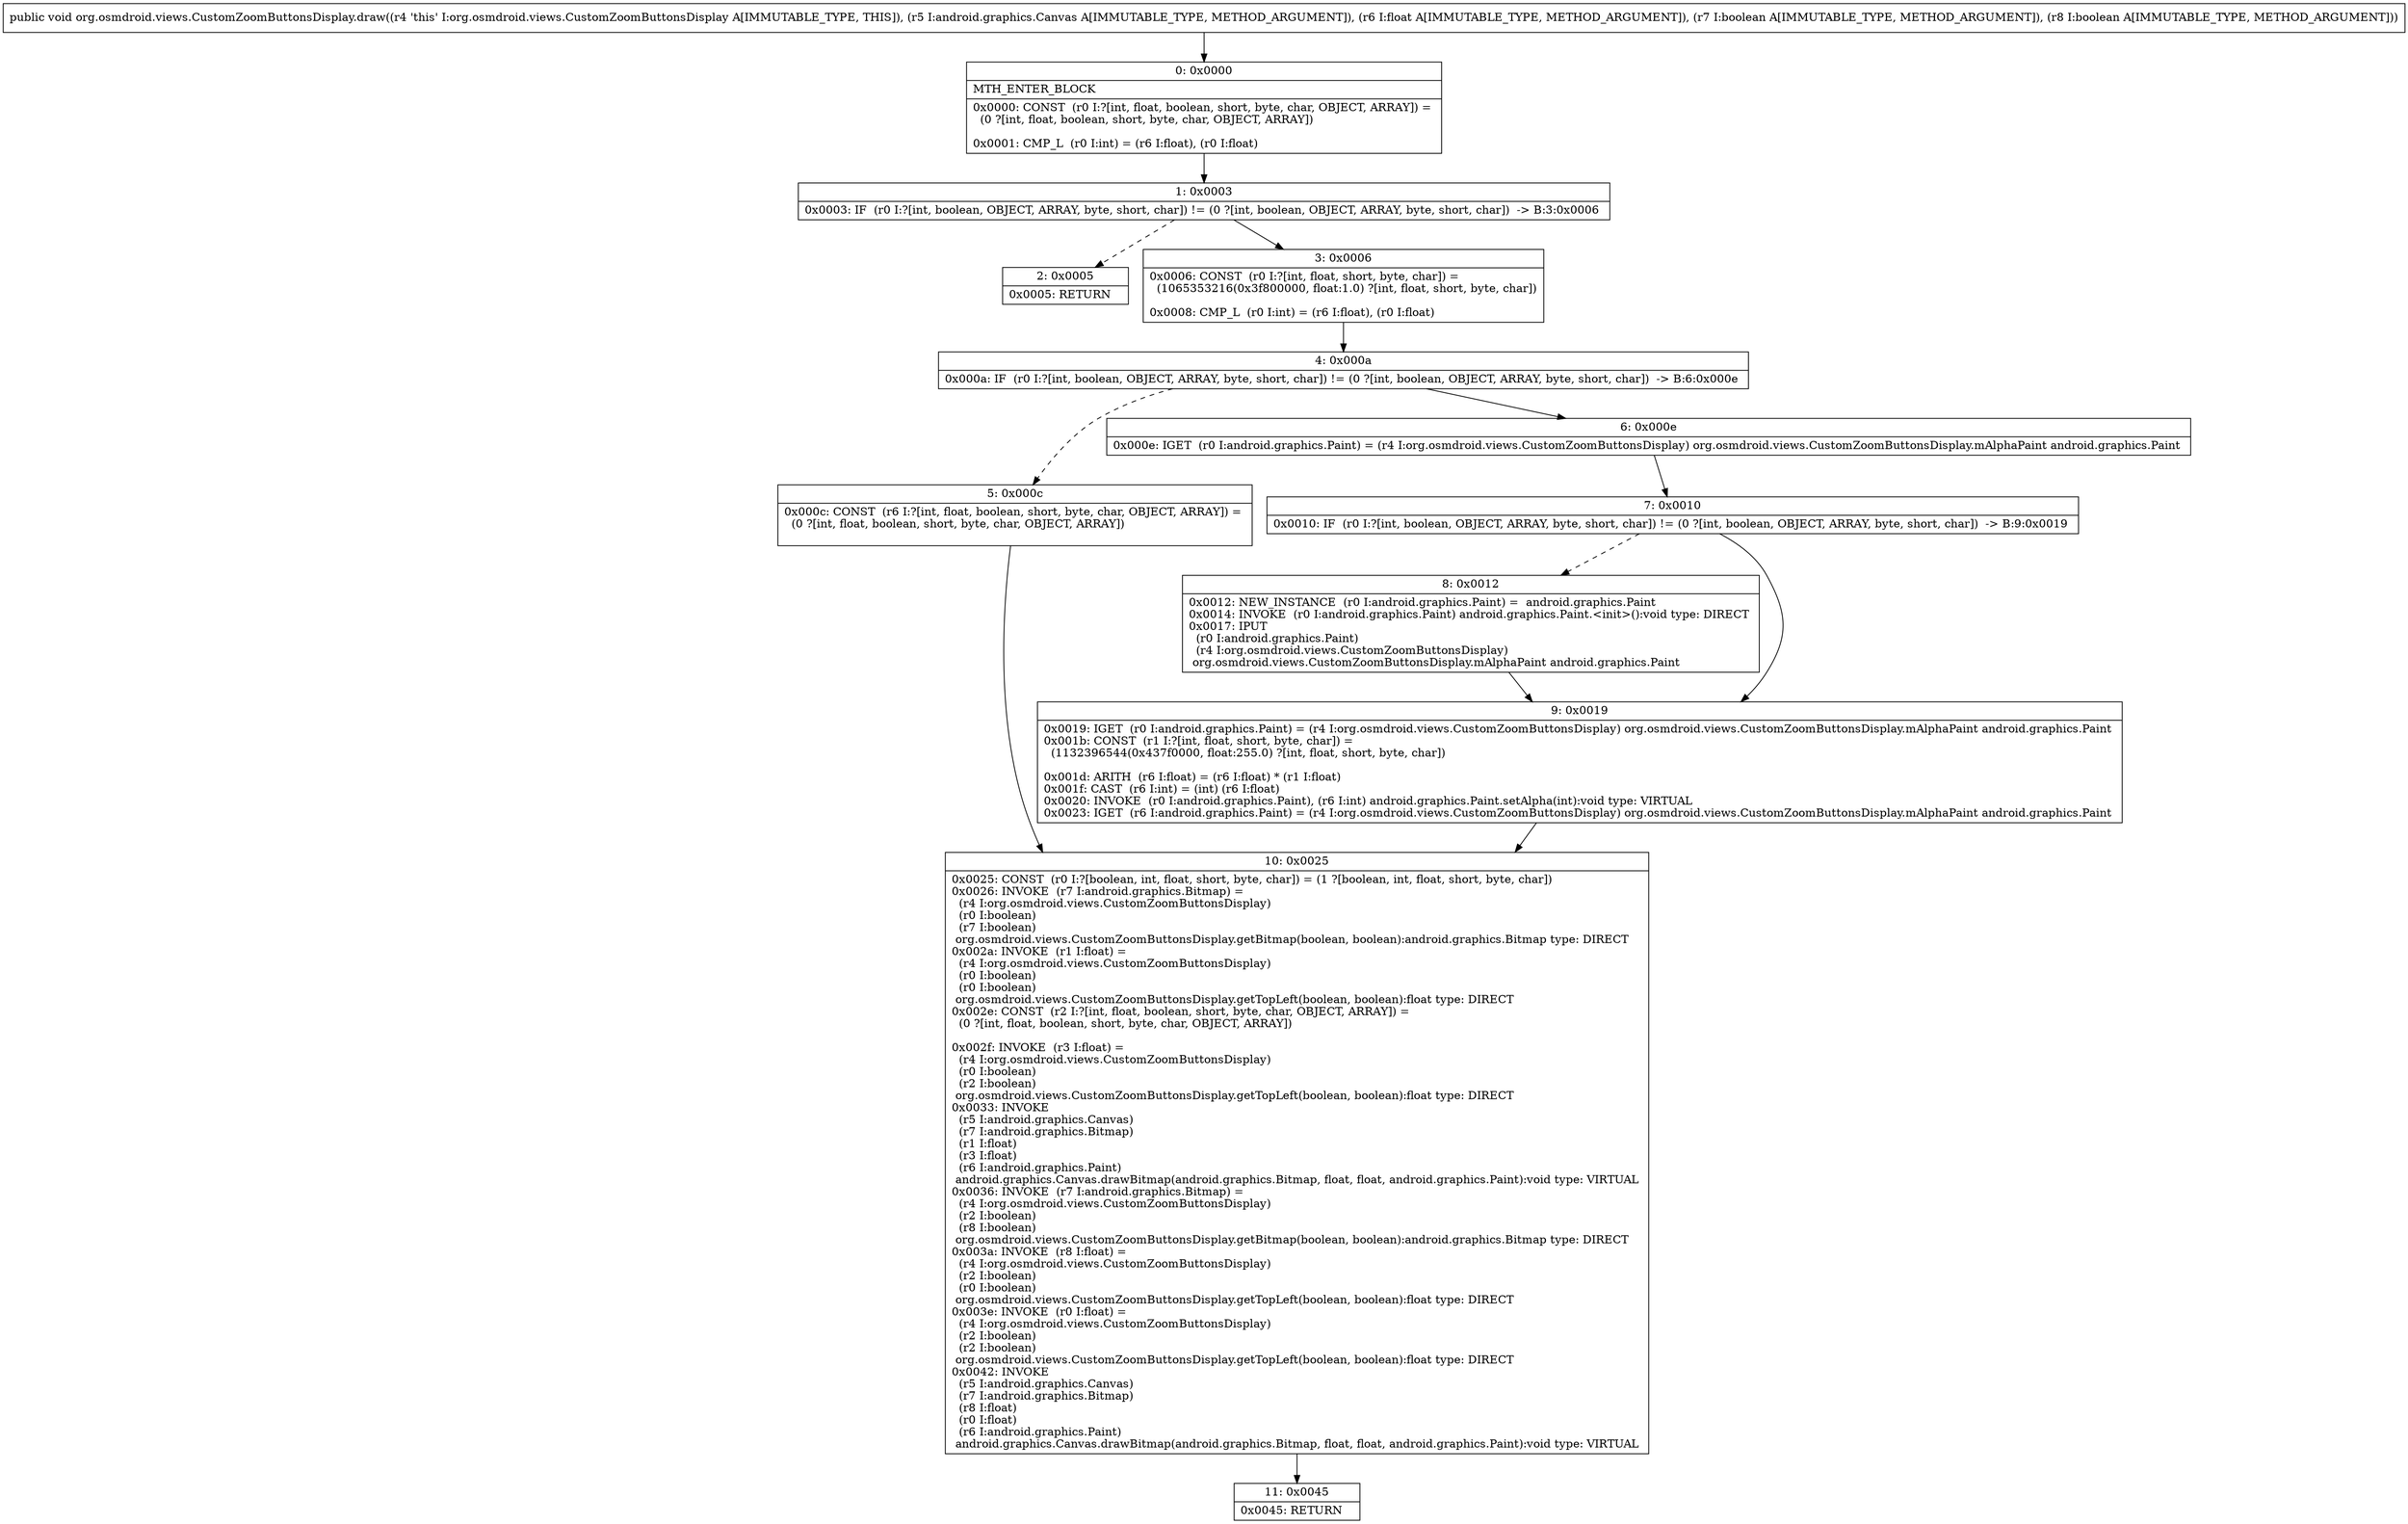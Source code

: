 digraph "CFG fororg.osmdroid.views.CustomZoomButtonsDisplay.draw(Landroid\/graphics\/Canvas;FZZ)V" {
Node_0 [shape=record,label="{0\:\ 0x0000|MTH_ENTER_BLOCK\l|0x0000: CONST  (r0 I:?[int, float, boolean, short, byte, char, OBJECT, ARRAY]) = \l  (0 ?[int, float, boolean, short, byte, char, OBJECT, ARRAY])\l \l0x0001: CMP_L  (r0 I:int) = (r6 I:float), (r0 I:float) \l}"];
Node_1 [shape=record,label="{1\:\ 0x0003|0x0003: IF  (r0 I:?[int, boolean, OBJECT, ARRAY, byte, short, char]) != (0 ?[int, boolean, OBJECT, ARRAY, byte, short, char])  \-\> B:3:0x0006 \l}"];
Node_2 [shape=record,label="{2\:\ 0x0005|0x0005: RETURN   \l}"];
Node_3 [shape=record,label="{3\:\ 0x0006|0x0006: CONST  (r0 I:?[int, float, short, byte, char]) = \l  (1065353216(0x3f800000, float:1.0) ?[int, float, short, byte, char])\l \l0x0008: CMP_L  (r0 I:int) = (r6 I:float), (r0 I:float) \l}"];
Node_4 [shape=record,label="{4\:\ 0x000a|0x000a: IF  (r0 I:?[int, boolean, OBJECT, ARRAY, byte, short, char]) != (0 ?[int, boolean, OBJECT, ARRAY, byte, short, char])  \-\> B:6:0x000e \l}"];
Node_5 [shape=record,label="{5\:\ 0x000c|0x000c: CONST  (r6 I:?[int, float, boolean, short, byte, char, OBJECT, ARRAY]) = \l  (0 ?[int, float, boolean, short, byte, char, OBJECT, ARRAY])\l \l}"];
Node_6 [shape=record,label="{6\:\ 0x000e|0x000e: IGET  (r0 I:android.graphics.Paint) = (r4 I:org.osmdroid.views.CustomZoomButtonsDisplay) org.osmdroid.views.CustomZoomButtonsDisplay.mAlphaPaint android.graphics.Paint \l}"];
Node_7 [shape=record,label="{7\:\ 0x0010|0x0010: IF  (r0 I:?[int, boolean, OBJECT, ARRAY, byte, short, char]) != (0 ?[int, boolean, OBJECT, ARRAY, byte, short, char])  \-\> B:9:0x0019 \l}"];
Node_8 [shape=record,label="{8\:\ 0x0012|0x0012: NEW_INSTANCE  (r0 I:android.graphics.Paint) =  android.graphics.Paint \l0x0014: INVOKE  (r0 I:android.graphics.Paint) android.graphics.Paint.\<init\>():void type: DIRECT \l0x0017: IPUT  \l  (r0 I:android.graphics.Paint)\l  (r4 I:org.osmdroid.views.CustomZoomButtonsDisplay)\l org.osmdroid.views.CustomZoomButtonsDisplay.mAlphaPaint android.graphics.Paint \l}"];
Node_9 [shape=record,label="{9\:\ 0x0019|0x0019: IGET  (r0 I:android.graphics.Paint) = (r4 I:org.osmdroid.views.CustomZoomButtonsDisplay) org.osmdroid.views.CustomZoomButtonsDisplay.mAlphaPaint android.graphics.Paint \l0x001b: CONST  (r1 I:?[int, float, short, byte, char]) = \l  (1132396544(0x437f0000, float:255.0) ?[int, float, short, byte, char])\l \l0x001d: ARITH  (r6 I:float) = (r6 I:float) * (r1 I:float) \l0x001f: CAST  (r6 I:int) = (int) (r6 I:float) \l0x0020: INVOKE  (r0 I:android.graphics.Paint), (r6 I:int) android.graphics.Paint.setAlpha(int):void type: VIRTUAL \l0x0023: IGET  (r6 I:android.graphics.Paint) = (r4 I:org.osmdroid.views.CustomZoomButtonsDisplay) org.osmdroid.views.CustomZoomButtonsDisplay.mAlphaPaint android.graphics.Paint \l}"];
Node_10 [shape=record,label="{10\:\ 0x0025|0x0025: CONST  (r0 I:?[boolean, int, float, short, byte, char]) = (1 ?[boolean, int, float, short, byte, char]) \l0x0026: INVOKE  (r7 I:android.graphics.Bitmap) = \l  (r4 I:org.osmdroid.views.CustomZoomButtonsDisplay)\l  (r0 I:boolean)\l  (r7 I:boolean)\l org.osmdroid.views.CustomZoomButtonsDisplay.getBitmap(boolean, boolean):android.graphics.Bitmap type: DIRECT \l0x002a: INVOKE  (r1 I:float) = \l  (r4 I:org.osmdroid.views.CustomZoomButtonsDisplay)\l  (r0 I:boolean)\l  (r0 I:boolean)\l org.osmdroid.views.CustomZoomButtonsDisplay.getTopLeft(boolean, boolean):float type: DIRECT \l0x002e: CONST  (r2 I:?[int, float, boolean, short, byte, char, OBJECT, ARRAY]) = \l  (0 ?[int, float, boolean, short, byte, char, OBJECT, ARRAY])\l \l0x002f: INVOKE  (r3 I:float) = \l  (r4 I:org.osmdroid.views.CustomZoomButtonsDisplay)\l  (r0 I:boolean)\l  (r2 I:boolean)\l org.osmdroid.views.CustomZoomButtonsDisplay.getTopLeft(boolean, boolean):float type: DIRECT \l0x0033: INVOKE  \l  (r5 I:android.graphics.Canvas)\l  (r7 I:android.graphics.Bitmap)\l  (r1 I:float)\l  (r3 I:float)\l  (r6 I:android.graphics.Paint)\l android.graphics.Canvas.drawBitmap(android.graphics.Bitmap, float, float, android.graphics.Paint):void type: VIRTUAL \l0x0036: INVOKE  (r7 I:android.graphics.Bitmap) = \l  (r4 I:org.osmdroid.views.CustomZoomButtonsDisplay)\l  (r2 I:boolean)\l  (r8 I:boolean)\l org.osmdroid.views.CustomZoomButtonsDisplay.getBitmap(boolean, boolean):android.graphics.Bitmap type: DIRECT \l0x003a: INVOKE  (r8 I:float) = \l  (r4 I:org.osmdroid.views.CustomZoomButtonsDisplay)\l  (r2 I:boolean)\l  (r0 I:boolean)\l org.osmdroid.views.CustomZoomButtonsDisplay.getTopLeft(boolean, boolean):float type: DIRECT \l0x003e: INVOKE  (r0 I:float) = \l  (r4 I:org.osmdroid.views.CustomZoomButtonsDisplay)\l  (r2 I:boolean)\l  (r2 I:boolean)\l org.osmdroid.views.CustomZoomButtonsDisplay.getTopLeft(boolean, boolean):float type: DIRECT \l0x0042: INVOKE  \l  (r5 I:android.graphics.Canvas)\l  (r7 I:android.graphics.Bitmap)\l  (r8 I:float)\l  (r0 I:float)\l  (r6 I:android.graphics.Paint)\l android.graphics.Canvas.drawBitmap(android.graphics.Bitmap, float, float, android.graphics.Paint):void type: VIRTUAL \l}"];
Node_11 [shape=record,label="{11\:\ 0x0045|0x0045: RETURN   \l}"];
MethodNode[shape=record,label="{public void org.osmdroid.views.CustomZoomButtonsDisplay.draw((r4 'this' I:org.osmdroid.views.CustomZoomButtonsDisplay A[IMMUTABLE_TYPE, THIS]), (r5 I:android.graphics.Canvas A[IMMUTABLE_TYPE, METHOD_ARGUMENT]), (r6 I:float A[IMMUTABLE_TYPE, METHOD_ARGUMENT]), (r7 I:boolean A[IMMUTABLE_TYPE, METHOD_ARGUMENT]), (r8 I:boolean A[IMMUTABLE_TYPE, METHOD_ARGUMENT])) }"];
MethodNode -> Node_0;
Node_0 -> Node_1;
Node_1 -> Node_2[style=dashed];
Node_1 -> Node_3;
Node_3 -> Node_4;
Node_4 -> Node_5[style=dashed];
Node_4 -> Node_6;
Node_5 -> Node_10;
Node_6 -> Node_7;
Node_7 -> Node_8[style=dashed];
Node_7 -> Node_9;
Node_8 -> Node_9;
Node_9 -> Node_10;
Node_10 -> Node_11;
}

